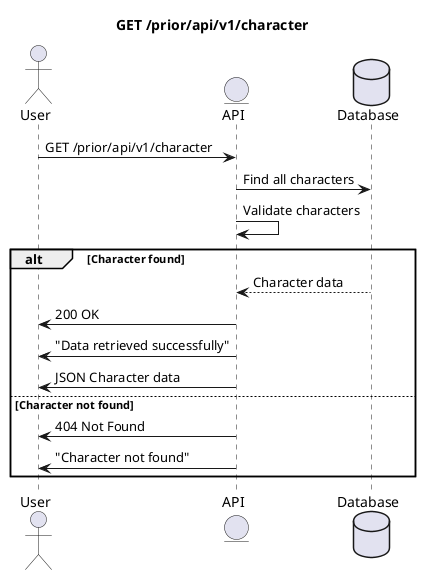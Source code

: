 @startuml
'https://plantuml.com/sequence-diagram

title GET /prior/api/v1/character

actor User as u
entity API as a
database Database as d

u->a : GET /prior/api/v1/character
a->d: Find all characters
a->a : Validate characters

alt Character found
    d-->a : Character data
    a->u : 200 OK
    a->u : "Data retrieved successfully"
    a->u : JSON Character data
else Character not found
    a->u : 404 Not Found
    a->u : "Character not found"
end

@enduml